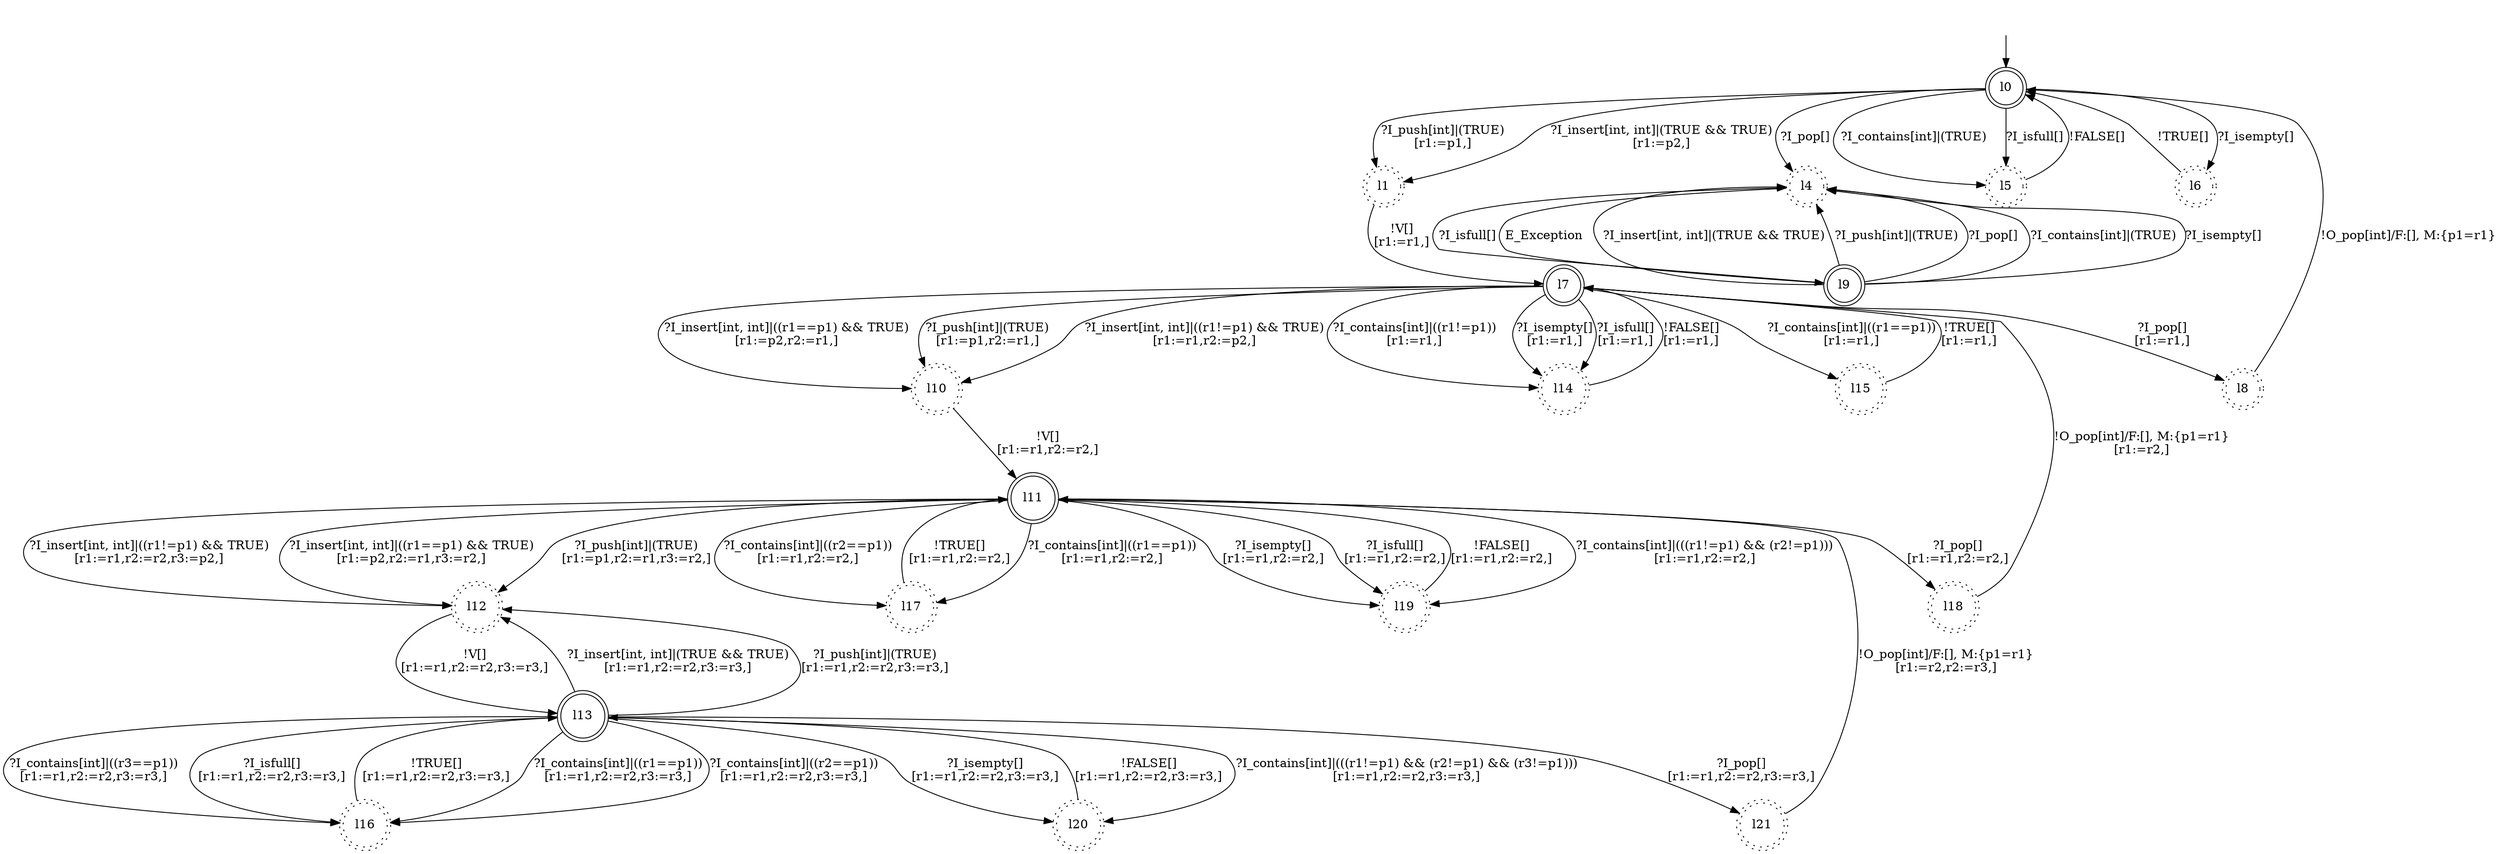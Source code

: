 digraph RA {
"" [shape=none,label=<>]
"l0" [shape=doublecircle ,style=solid]
"l1" [shape=doublecircle ,style=dotted]
"l4" [shape=doublecircle ,style=dotted]
"l5" [shape=doublecircle ,style=dotted]
"l6" [shape=doublecircle ,style=dotted]
"l7" [shape=doublecircle ,style=solid]
"l8" [shape=doublecircle ,style=dotted]
"l9" [shape=doublecircle ,style=solid]
"l10" [shape=doublecircle ,style=dotted]
"l11" [shape=doublecircle ,style=solid]
"l12" [shape=doublecircle ,style=dotted]
"l13" [shape=doublecircle ,style=solid]
"l14" [shape=doublecircle ,style=dotted]
"l15" [shape=doublecircle ,style=dotted]
"l16" [shape=doublecircle ,style=dotted]
"l17" [shape=doublecircle ,style=dotted]
"l18" [shape=doublecircle ,style=dotted]
"l19" [shape=doublecircle ,style=dotted]
"l20" [shape=doublecircle ,style=dotted]
"l21" [shape=doublecircle ,style=dotted]
"" -> "l0"
"l0" -> "l1" [label=<?I_insert[int, int]|(TRUE &amp;&amp; TRUE)<BR />[r1:=p2,]>]
"l0" -> "l1" [label=<?I_push[int]|(TRUE)<BR />[r1:=p1,]>]
"l0" -> "l4" [label=<?I_pop[]>]
"l0" -> "l5" [label=<?I_contains[int]|(TRUE)>]
"l0" -> "l5" [label=<?I_isfull[]>]
"l0" -> "l6" [label=<?I_isempty[]>]
"l1" -> "l7" [label=<!V[]<BR />[r1:=r1,]>]
"l4" -> "l9" [label=<E_Exception>]
"l5" -> "l0" [label=<!FALSE[]>]
"l6" -> "l0" [label=<!TRUE[]>]
"l7" -> "l8" [label=<?I_pop[]<BR />[r1:=r1,]>]
"l7" -> "l10" [label=<?I_insert[int, int]|((r1!=p1) &amp;&amp; TRUE)<BR />[r1:=r1,r2:=p2,]>]
"l7" -> "l10" [label=<?I_insert[int, int]|((r1==p1) &amp;&amp; TRUE)<BR />[r1:=p2,r2:=r1,]>]
"l7" -> "l10" [label=<?I_push[int]|(TRUE)<BR />[r1:=p1,r2:=r1,]>]
"l7" -> "l14" [label=<?I_contains[int]|((r1!=p1))<BR />[r1:=r1,]>]
"l7" -> "l15" [label=<?I_contains[int]|((r1==p1))<BR />[r1:=r1,]>]
"l7" -> "l14" [label=<?I_isempty[]<BR />[r1:=r1,]>]
"l7" -> "l14" [label=<?I_isfull[]<BR />[r1:=r1,]>]
"l8" -> "l0" [label=<!O_pop[int]/F:[], M:{p1=r1}>]
"l9" -> "l4" [label=<?I_insert[int, int]|(TRUE &amp;&amp; TRUE)>]
"l9" -> "l4" [label=<?I_push[int]|(TRUE)>]
"l9" -> "l4" [label=<?I_pop[]>]
"l9" -> "l4" [label=<?I_contains[int]|(TRUE)>]
"l9" -> "l4" [label=<?I_isempty[]>]
"l9" -> "l4" [label=<?I_isfull[]>]
"l10" -> "l11" [label=<!V[]<BR />[r1:=r1,r2:=r2,]>]
"l11" -> "l12" [label=<?I_insert[int, int]|((r1!=p1) &amp;&amp; TRUE)<BR />[r1:=r1,r2:=r2,r3:=p2,]>]
"l11" -> "l12" [label=<?I_insert[int, int]|((r1==p1) &amp;&amp; TRUE)<BR />[r1:=p2,r2:=r1,r3:=r2,]>]
"l11" -> "l12" [label=<?I_push[int]|(TRUE)<BR />[r1:=p1,r2:=r1,r3:=r2,]>]
"l11" -> "l17" [label=<?I_contains[int]|((r1==p1))<BR />[r1:=r1,r2:=r2,]>]
"l11" -> "l17" [label=<?I_contains[int]|((r2==p1))<BR />[r1:=r1,r2:=r2,]>]
"l11" -> "l19" [label=<?I_contains[int]|(((r1!=p1) &amp;&amp; (r2!=p1)))<BR />[r1:=r1,r2:=r2,]>]
"l11" -> "l18" [label=<?I_pop[]<BR />[r1:=r1,r2:=r2,]>]
"l11" -> "l19" [label=<?I_isempty[]<BR />[r1:=r1,r2:=r2,]>]
"l11" -> "l19" [label=<?I_isfull[]<BR />[r1:=r1,r2:=r2,]>]
"l12" -> "l13" [label=<!V[]<BR />[r1:=r1,r2:=r2,r3:=r3,]>]
"l13" -> "l12" [label=<?I_insert[int, int]|(TRUE &amp;&amp; TRUE)<BR />[r1:=r1,r2:=r2,r3:=r3,]>]
"l13" -> "l12" [label=<?I_push[int]|(TRUE)<BR />[r1:=r1,r2:=r2,r3:=r3,]>]
"l13" -> "l16" [label=<?I_contains[int]|((r1==p1))<BR />[r1:=r1,r2:=r2,r3:=r3,]>]
"l13" -> "l16" [label=<?I_contains[int]|((r2==p1))<BR />[r1:=r1,r2:=r2,r3:=r3,]>]
"l13" -> "l16" [label=<?I_contains[int]|((r3==p1))<BR />[r1:=r1,r2:=r2,r3:=r3,]>]
"l13" -> "l20" [label=<?I_contains[int]|(((r1!=p1) &amp;&amp; (r2!=p1) &amp;&amp; (r3!=p1)))<BR />[r1:=r1,r2:=r2,r3:=r3,]>]
"l13" -> "l16" [label=<?I_isfull[]<BR />[r1:=r1,r2:=r2,r3:=r3,]>]
"l13" -> "l20" [label=<?I_isempty[]<BR />[r1:=r1,r2:=r2,r3:=r3,]>]
"l13" -> "l21" [label=<?I_pop[]<BR />[r1:=r1,r2:=r2,r3:=r3,]>]
"l14" -> "l7" [label=<!FALSE[]<BR />[r1:=r1,]>]
"l15" -> "l7" [label=<!TRUE[]<BR />[r1:=r1,]>]
"l16" -> "l13" [label=<!TRUE[]<BR />[r1:=r1,r2:=r2,r3:=r3,]>]
"l17" -> "l11" [label=<!TRUE[]<BR />[r1:=r1,r2:=r2,]>]
"l18" -> "l7" [label=<!O_pop[int]/F:[], M:{p1=r1}<BR />[r1:=r2,]>]
"l19" -> "l11" [label=<!FALSE[]<BR />[r1:=r1,r2:=r2,]>]
"l20" -> "l13" [label=<!FALSE[]<BR />[r1:=r1,r2:=r2,r3:=r3,]>]
"l21" -> "l11" [label=<!O_pop[int]/F:[], M:{p1=r1}<BR />[r1:=r2,r2:=r3,]>]
}
